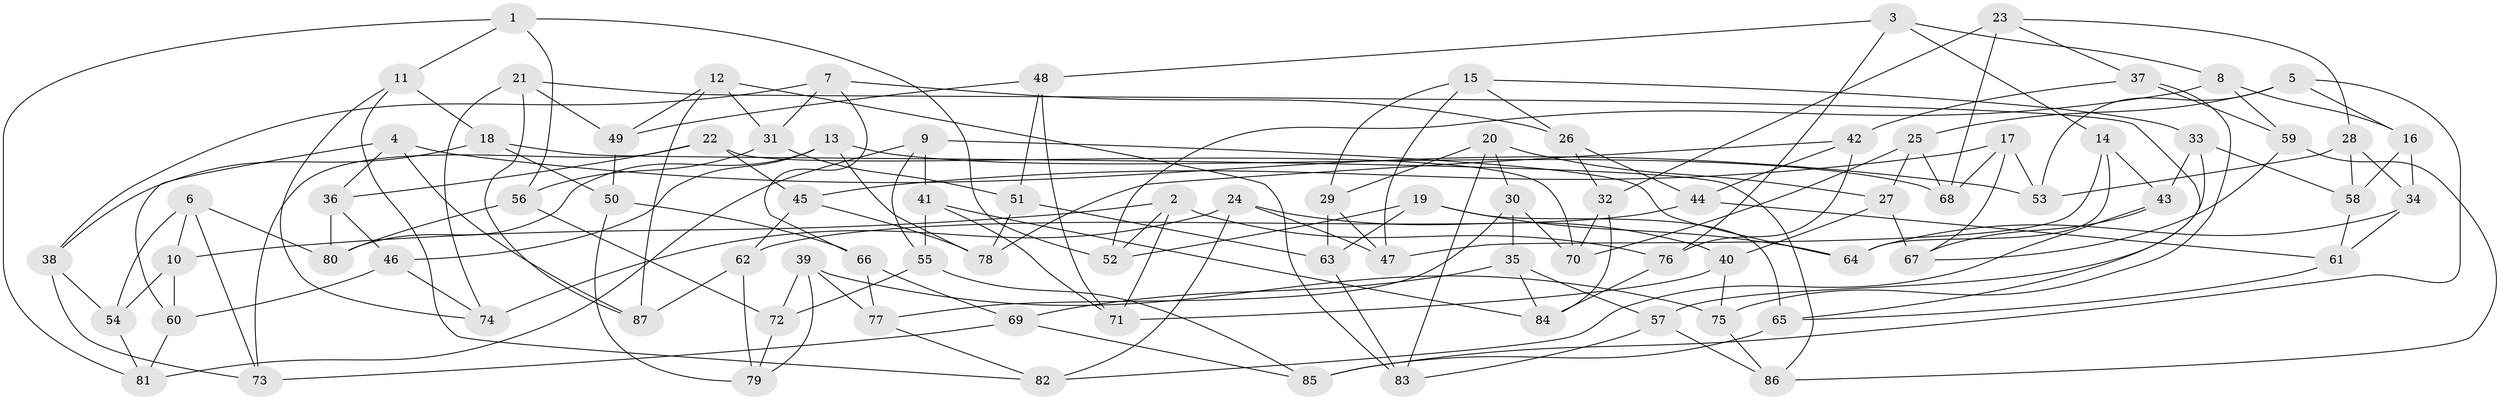 // Generated by graph-tools (version 1.1) at 2025/03/03/09/25 03:03:07]
// undirected, 87 vertices, 174 edges
graph export_dot {
graph [start="1"]
  node [color=gray90,style=filled];
  1;
  2;
  3;
  4;
  5;
  6;
  7;
  8;
  9;
  10;
  11;
  12;
  13;
  14;
  15;
  16;
  17;
  18;
  19;
  20;
  21;
  22;
  23;
  24;
  25;
  26;
  27;
  28;
  29;
  30;
  31;
  32;
  33;
  34;
  35;
  36;
  37;
  38;
  39;
  40;
  41;
  42;
  43;
  44;
  45;
  46;
  47;
  48;
  49;
  50;
  51;
  52;
  53;
  54;
  55;
  56;
  57;
  58;
  59;
  60;
  61;
  62;
  63;
  64;
  65;
  66;
  67;
  68;
  69;
  70;
  71;
  72;
  73;
  74;
  75;
  76;
  77;
  78;
  79;
  80;
  81;
  82;
  83;
  84;
  85;
  86;
  87;
  1 -- 11;
  1 -- 52;
  1 -- 56;
  1 -- 81;
  2 -- 71;
  2 -- 76;
  2 -- 52;
  2 -- 10;
  3 -- 76;
  3 -- 8;
  3 -- 14;
  3 -- 48;
  4 -- 87;
  4 -- 53;
  4 -- 36;
  4 -- 60;
  5 -- 16;
  5 -- 85;
  5 -- 53;
  5 -- 25;
  6 -- 73;
  6 -- 10;
  6 -- 80;
  6 -- 54;
  7 -- 38;
  7 -- 31;
  7 -- 26;
  7 -- 66;
  8 -- 59;
  8 -- 52;
  8 -- 16;
  9 -- 81;
  9 -- 55;
  9 -- 64;
  9 -- 41;
  10 -- 60;
  10 -- 54;
  11 -- 74;
  11 -- 18;
  11 -- 82;
  12 -- 49;
  12 -- 31;
  12 -- 83;
  12 -- 87;
  13 -- 78;
  13 -- 68;
  13 -- 80;
  13 -- 46;
  14 -- 64;
  14 -- 43;
  14 -- 47;
  15 -- 47;
  15 -- 29;
  15 -- 26;
  15 -- 33;
  16 -- 58;
  16 -- 34;
  17 -- 53;
  17 -- 67;
  17 -- 45;
  17 -- 68;
  18 -- 38;
  18 -- 50;
  18 -- 86;
  19 -- 64;
  19 -- 52;
  19 -- 63;
  19 -- 65;
  20 -- 30;
  20 -- 27;
  20 -- 29;
  20 -- 83;
  21 -- 87;
  21 -- 49;
  21 -- 65;
  21 -- 74;
  22 -- 70;
  22 -- 73;
  22 -- 36;
  22 -- 45;
  23 -- 32;
  23 -- 28;
  23 -- 68;
  23 -- 37;
  24 -- 47;
  24 -- 40;
  24 -- 74;
  24 -- 82;
  25 -- 68;
  25 -- 27;
  25 -- 70;
  26 -- 44;
  26 -- 32;
  27 -- 40;
  27 -- 67;
  28 -- 58;
  28 -- 53;
  28 -- 34;
  29 -- 47;
  29 -- 63;
  30 -- 35;
  30 -- 77;
  30 -- 70;
  31 -- 56;
  31 -- 51;
  32 -- 84;
  32 -- 70;
  33 -- 58;
  33 -- 57;
  33 -- 43;
  34 -- 61;
  34 -- 64;
  35 -- 69;
  35 -- 84;
  35 -- 57;
  36 -- 46;
  36 -- 80;
  37 -- 42;
  37 -- 59;
  37 -- 75;
  38 -- 73;
  38 -- 54;
  39 -- 72;
  39 -- 75;
  39 -- 77;
  39 -- 79;
  40 -- 75;
  40 -- 71;
  41 -- 55;
  41 -- 84;
  41 -- 71;
  42 -- 44;
  42 -- 78;
  42 -- 76;
  43 -- 82;
  43 -- 67;
  44 -- 61;
  44 -- 62;
  45 -- 62;
  45 -- 78;
  46 -- 60;
  46 -- 74;
  48 -- 51;
  48 -- 71;
  48 -- 49;
  49 -- 50;
  50 -- 66;
  50 -- 79;
  51 -- 78;
  51 -- 63;
  54 -- 81;
  55 -- 72;
  55 -- 85;
  56 -- 80;
  56 -- 72;
  57 -- 86;
  57 -- 83;
  58 -- 61;
  59 -- 67;
  59 -- 86;
  60 -- 81;
  61 -- 65;
  62 -- 87;
  62 -- 79;
  63 -- 83;
  65 -- 85;
  66 -- 69;
  66 -- 77;
  69 -- 85;
  69 -- 73;
  72 -- 79;
  75 -- 86;
  76 -- 84;
  77 -- 82;
}
